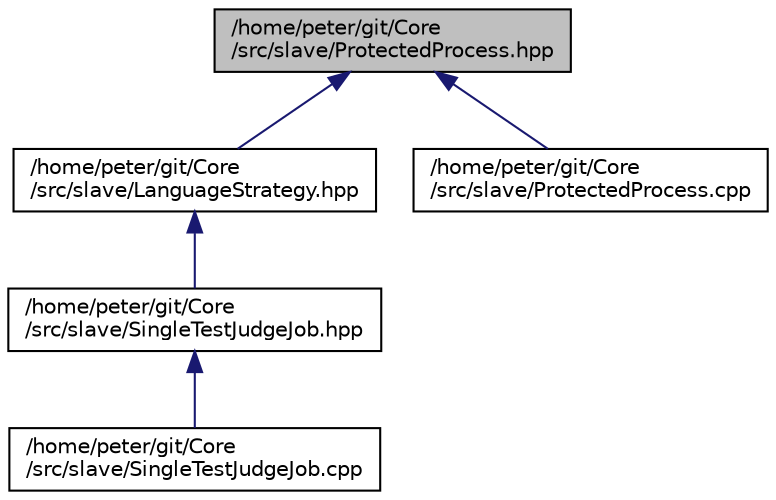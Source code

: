 digraph "/home/peter/git/Core/src/slave/ProtectedProcess.hpp"
{
 // LATEX_PDF_SIZE
  edge [fontname="Helvetica",fontsize="10",labelfontname="Helvetica",labelfontsize="10"];
  node [fontname="Helvetica",fontsize="10",shape=record];
  Node17 [label="/home/peter/git/Core\l/src/slave/ProtectedProcess.hpp",height=0.2,width=0.4,color="black", fillcolor="grey75", style="filled", fontcolor="black",tooltip=" "];
  Node17 -> Node18 [dir="back",color="midnightblue",fontsize="10",style="solid",fontname="Helvetica"];
  Node18 [label="/home/peter/git/Core\l/src/slave/LanguageStrategy.hpp",height=0.2,width=0.4,color="black", fillcolor="white", style="filled",URL="$_language_strategy_8hpp.html",tooltip=" "];
  Node18 -> Node19 [dir="back",color="midnightblue",fontsize="10",style="solid",fontname="Helvetica"];
  Node19 [label="/home/peter/git/Core\l/src/slave/SingleTestJudgeJob.hpp",height=0.2,width=0.4,color="black", fillcolor="white", style="filled",URL="$_single_test_judge_job_8hpp.html",tooltip=" "];
  Node19 -> Node20 [dir="back",color="midnightblue",fontsize="10",style="solid",fontname="Helvetica"];
  Node20 [label="/home/peter/git/Core\l/src/slave/SingleTestJudgeJob.cpp",height=0.2,width=0.4,color="black", fillcolor="white", style="filled",URL="$_single_test_judge_job_8cpp.html",tooltip=" "];
  Node17 -> Node21 [dir="back",color="midnightblue",fontsize="10",style="solid",fontname="Helvetica"];
  Node21 [label="/home/peter/git/Core\l/src/slave/ProtectedProcess.cpp",height=0.2,width=0.4,color="black", fillcolor="white", style="filled",URL="$_protected_process_8cpp.html",tooltip=" "];
}
